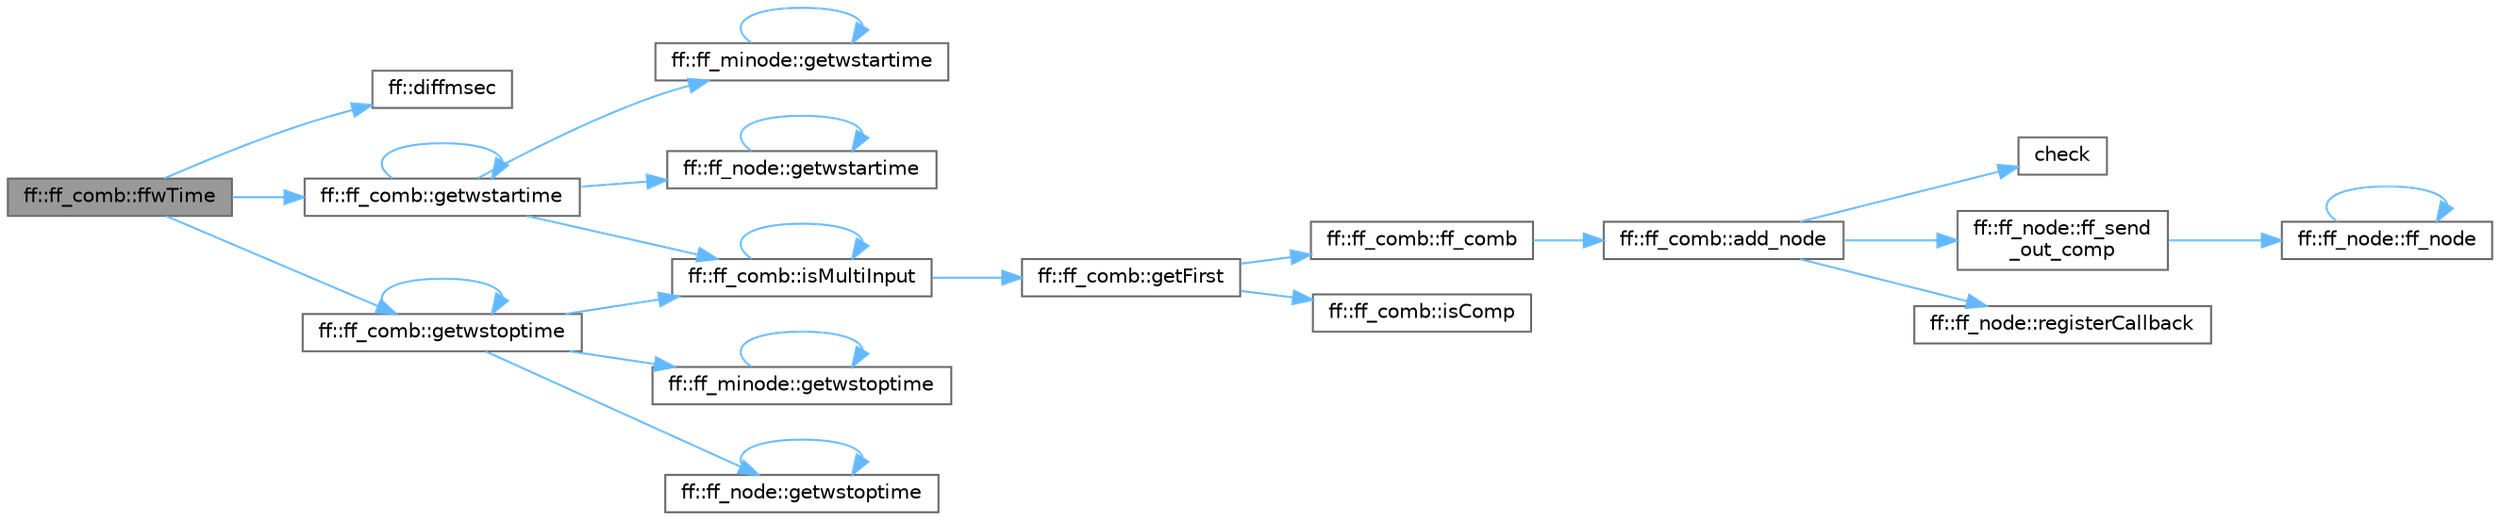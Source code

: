 digraph "ff::ff_comb::ffwTime"
{
 // LATEX_PDF_SIZE
  bgcolor="transparent";
  edge [fontname=Helvetica,fontsize=10,labelfontname=Helvetica,labelfontsize=10];
  node [fontname=Helvetica,fontsize=10,shape=box,height=0.2,width=0.4];
  rankdir="LR";
  Node1 [id="Node000001",label="ff::ff_comb::ffwTime",height=0.2,width=0.4,color="gray40", fillcolor="grey60", style="filled", fontcolor="black",tooltip=" "];
  Node1 -> Node2 [id="edge26_Node000001_Node000002",color="steelblue1",style="solid",tooltip=" "];
  Node2 [id="Node000002",label="ff::diffmsec",height=0.2,width=0.4,color="grey40", fillcolor="white", style="filled",URL="$namespaceff.html#aa63478dacf4600111e04897c1e072d9c",tooltip=" "];
  Node1 -> Node3 [id="edge27_Node000001_Node000003",color="steelblue1",style="solid",tooltip=" "];
  Node3 [id="Node000003",label="ff::ff_comb::getwstartime",height=0.2,width=0.4,color="grey40", fillcolor="white", style="filled",URL="$classff_1_1ff__comb.html#ae8dbfea4bb8c630435da64d3a1385e32",tooltip=" "];
  Node3 -> Node3 [id="edge28_Node000003_Node000003",color="steelblue1",style="solid",tooltip=" "];
  Node3 -> Node4 [id="edge29_Node000003_Node000004",color="steelblue1",style="solid",tooltip=" "];
  Node4 [id="Node000004",label="ff::ff_minode::getwstartime",height=0.2,width=0.4,color="grey40", fillcolor="white", style="filled",URL="$classff_1_1ff__minode.html#a6ef31b5e9c00ea2f7b8163901a798770",tooltip=" "];
  Node4 -> Node4 [id="edge30_Node000004_Node000004",color="steelblue1",style="solid",tooltip=" "];
  Node3 -> Node5 [id="edge31_Node000003_Node000005",color="steelblue1",style="solid",tooltip=" "];
  Node5 [id="Node000005",label="ff::ff_node::getwstartime",height=0.2,width=0.4,color="grey40", fillcolor="white", style="filled",URL="$classff_1_1ff__node.html#a154e7f1d5715416d55029fded8869763",tooltip=" "];
  Node5 -> Node5 [id="edge32_Node000005_Node000005",color="steelblue1",style="solid",tooltip=" "];
  Node3 -> Node6 [id="edge33_Node000003_Node000006",color="steelblue1",style="solid",tooltip=" "];
  Node6 [id="Node000006",label="ff::ff_comb::isMultiInput",height=0.2,width=0.4,color="grey40", fillcolor="white", style="filled",URL="$classff_1_1ff__comb.html#ab0bc4bfda70f880a2ef4d38bc1e17603",tooltip=" "];
  Node6 -> Node7 [id="edge34_Node000006_Node000007",color="steelblue1",style="solid",tooltip=" "];
  Node7 [id="Node000007",label="ff::ff_comb::getFirst",height=0.2,width=0.4,color="grey40", fillcolor="white", style="filled",URL="$classff_1_1ff__comb.html#a04666b053cf96144dfc3f46f5cbd2185",tooltip=" "];
  Node7 -> Node8 [id="edge35_Node000007_Node000008",color="steelblue1",style="solid",tooltip=" "];
  Node8 [id="Node000008",label="ff::ff_comb::ff_comb",height=0.2,width=0.4,color="grey40", fillcolor="white", style="filled",URL="$classff_1_1ff__comb.html#a8618096f39cad089afd9e01a604a4c8c",tooltip=" "];
  Node8 -> Node9 [id="edge36_Node000008_Node000009",color="steelblue1",style="solid",tooltip=" "];
  Node9 [id="Node000009",label="ff::ff_comb::add_node",height=0.2,width=0.4,color="grey40", fillcolor="white", style="filled",URL="$classff_1_1ff__comb.html#a6b6e4b87897feda330028f7ec780bb65",tooltip=" "];
  Node9 -> Node10 [id="edge37_Node000009_Node000010",color="steelblue1",style="solid",tooltip=" "];
  Node10 [id="Node000010",label="check",height=0.2,width=0.4,color="grey40", fillcolor="white", style="filled",URL="$fastmath_8cpp.html#a1a1a6699085ce0fcd8a4602ac7404e72",tooltip=" "];
  Node9 -> Node11 [id="edge38_Node000009_Node000011",color="steelblue1",style="solid",tooltip=" "];
  Node11 [id="Node000011",label="ff::ff_node::ff_send\l_out_comp",height=0.2,width=0.4,color="grey40", fillcolor="white", style="filled",URL="$classff_1_1ff__node.html#afe5d23d824721119f1cfd766a1da53ed",tooltip=" "];
  Node11 -> Node12 [id="edge39_Node000011_Node000012",color="steelblue1",style="solid",tooltip=" "];
  Node12 [id="Node000012",label="ff::ff_node::ff_node",height=0.2,width=0.4,color="grey40", fillcolor="white", style="filled",URL="$classff_1_1ff__node.html#a53ab8b2244539766bdea3eb65cb04f9b",tooltip=" "];
  Node12 -> Node12 [id="edge40_Node000012_Node000012",color="steelblue1",style="solid",tooltip=" "];
  Node9 -> Node13 [id="edge41_Node000009_Node000013",color="steelblue1",style="solid",tooltip=" "];
  Node13 [id="Node000013",label="ff::ff_node::registerCallback",height=0.2,width=0.4,color="grey40", fillcolor="white", style="filled",URL="$classff_1_1ff__node.html#ad8c6802b7a49124aaab14b4d95ef06f0",tooltip=" "];
  Node7 -> Node14 [id="edge42_Node000007_Node000014",color="steelblue1",style="solid",tooltip=" "];
  Node14 [id="Node000014",label="ff::ff_comb::isComp",height=0.2,width=0.4,color="grey40", fillcolor="white", style="filled",URL="$classff_1_1ff__comb.html#a037c6481498f6a59e6d4d710cb8ed7a0",tooltip=" "];
  Node6 -> Node6 [id="edge43_Node000006_Node000006",color="steelblue1",style="solid",tooltip=" "];
  Node1 -> Node15 [id="edge44_Node000001_Node000015",color="steelblue1",style="solid",tooltip=" "];
  Node15 [id="Node000015",label="ff::ff_comb::getwstoptime",height=0.2,width=0.4,color="grey40", fillcolor="white", style="filled",URL="$classff_1_1ff__comb.html#a75aa620da581f7b355e48d2c767fa26a",tooltip=" "];
  Node15 -> Node15 [id="edge45_Node000015_Node000015",color="steelblue1",style="solid",tooltip=" "];
  Node15 -> Node16 [id="edge46_Node000015_Node000016",color="steelblue1",style="solid",tooltip=" "];
  Node16 [id="Node000016",label="ff::ff_minode::getwstoptime",height=0.2,width=0.4,color="grey40", fillcolor="white", style="filled",URL="$classff_1_1ff__minode.html#a6ff78acfc0b37c6cb789adccac150235",tooltip=" "];
  Node16 -> Node16 [id="edge47_Node000016_Node000016",color="steelblue1",style="solid",tooltip=" "];
  Node15 -> Node17 [id="edge48_Node000015_Node000017",color="steelblue1",style="solid",tooltip=" "];
  Node17 [id="Node000017",label="ff::ff_node::getwstoptime",height=0.2,width=0.4,color="grey40", fillcolor="white", style="filled",URL="$classff_1_1ff__node.html#a3d2c3a7c33d44c203117b519183378f6",tooltip=" "];
  Node17 -> Node17 [id="edge49_Node000017_Node000017",color="steelblue1",style="solid",tooltip=" "];
  Node15 -> Node6 [id="edge50_Node000015_Node000006",color="steelblue1",style="solid",tooltip=" "];
}
